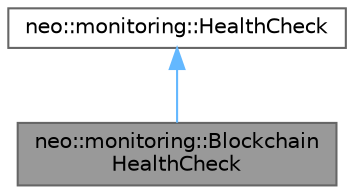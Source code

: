 digraph "neo::monitoring::BlockchainHealthCheck"
{
 // LATEX_PDF_SIZE
  bgcolor="transparent";
  edge [fontname=Helvetica,fontsize=10,labelfontname=Helvetica,labelfontsize=10];
  node [fontname=Helvetica,fontsize=10,shape=box,height=0.2,width=0.4];
  Node1 [id="Node000001",label="neo::monitoring::Blockchain\lHealthCheck",height=0.2,width=0.4,color="gray40", fillcolor="grey60", style="filled", fontcolor="black",tooltip="Health check that verifies blockchain sync status."];
  Node2 -> Node1 [id="edge1_Node000001_Node000002",dir="back",color="steelblue1",style="solid",tooltip=" "];
  Node2 [id="Node000002",label="neo::monitoring::HealthCheck",height=0.2,width=0.4,color="gray40", fillcolor="white", style="filled",URL="$classneo_1_1monitoring_1_1_health_check.html",tooltip="Base class for health checks."];
}
